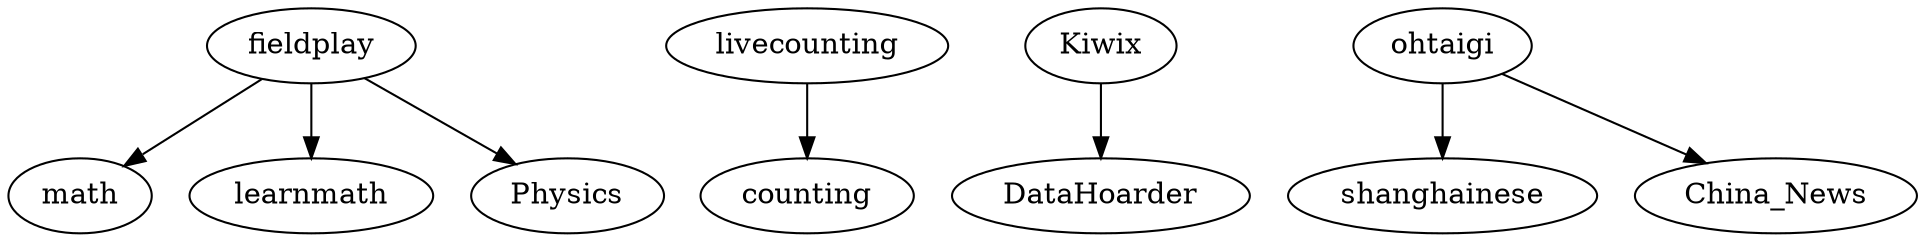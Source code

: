 digraph Add {
  "fieldplay" -> "math" ["weight"=1]
  "fieldplay" -> "learnmath" ["weight"=1]
  "fieldplay" -> "Physics" ["weight"=1]
  "livecounting" -> "counting" ["weight"=1]
  "Kiwix" -> "DataHoarder" ["weight"=1]
  "ohtaigi" -> "shanghainese" ["weight"=17]
  "ohtaigi" -> "China_News" ["weight"=6]
}
